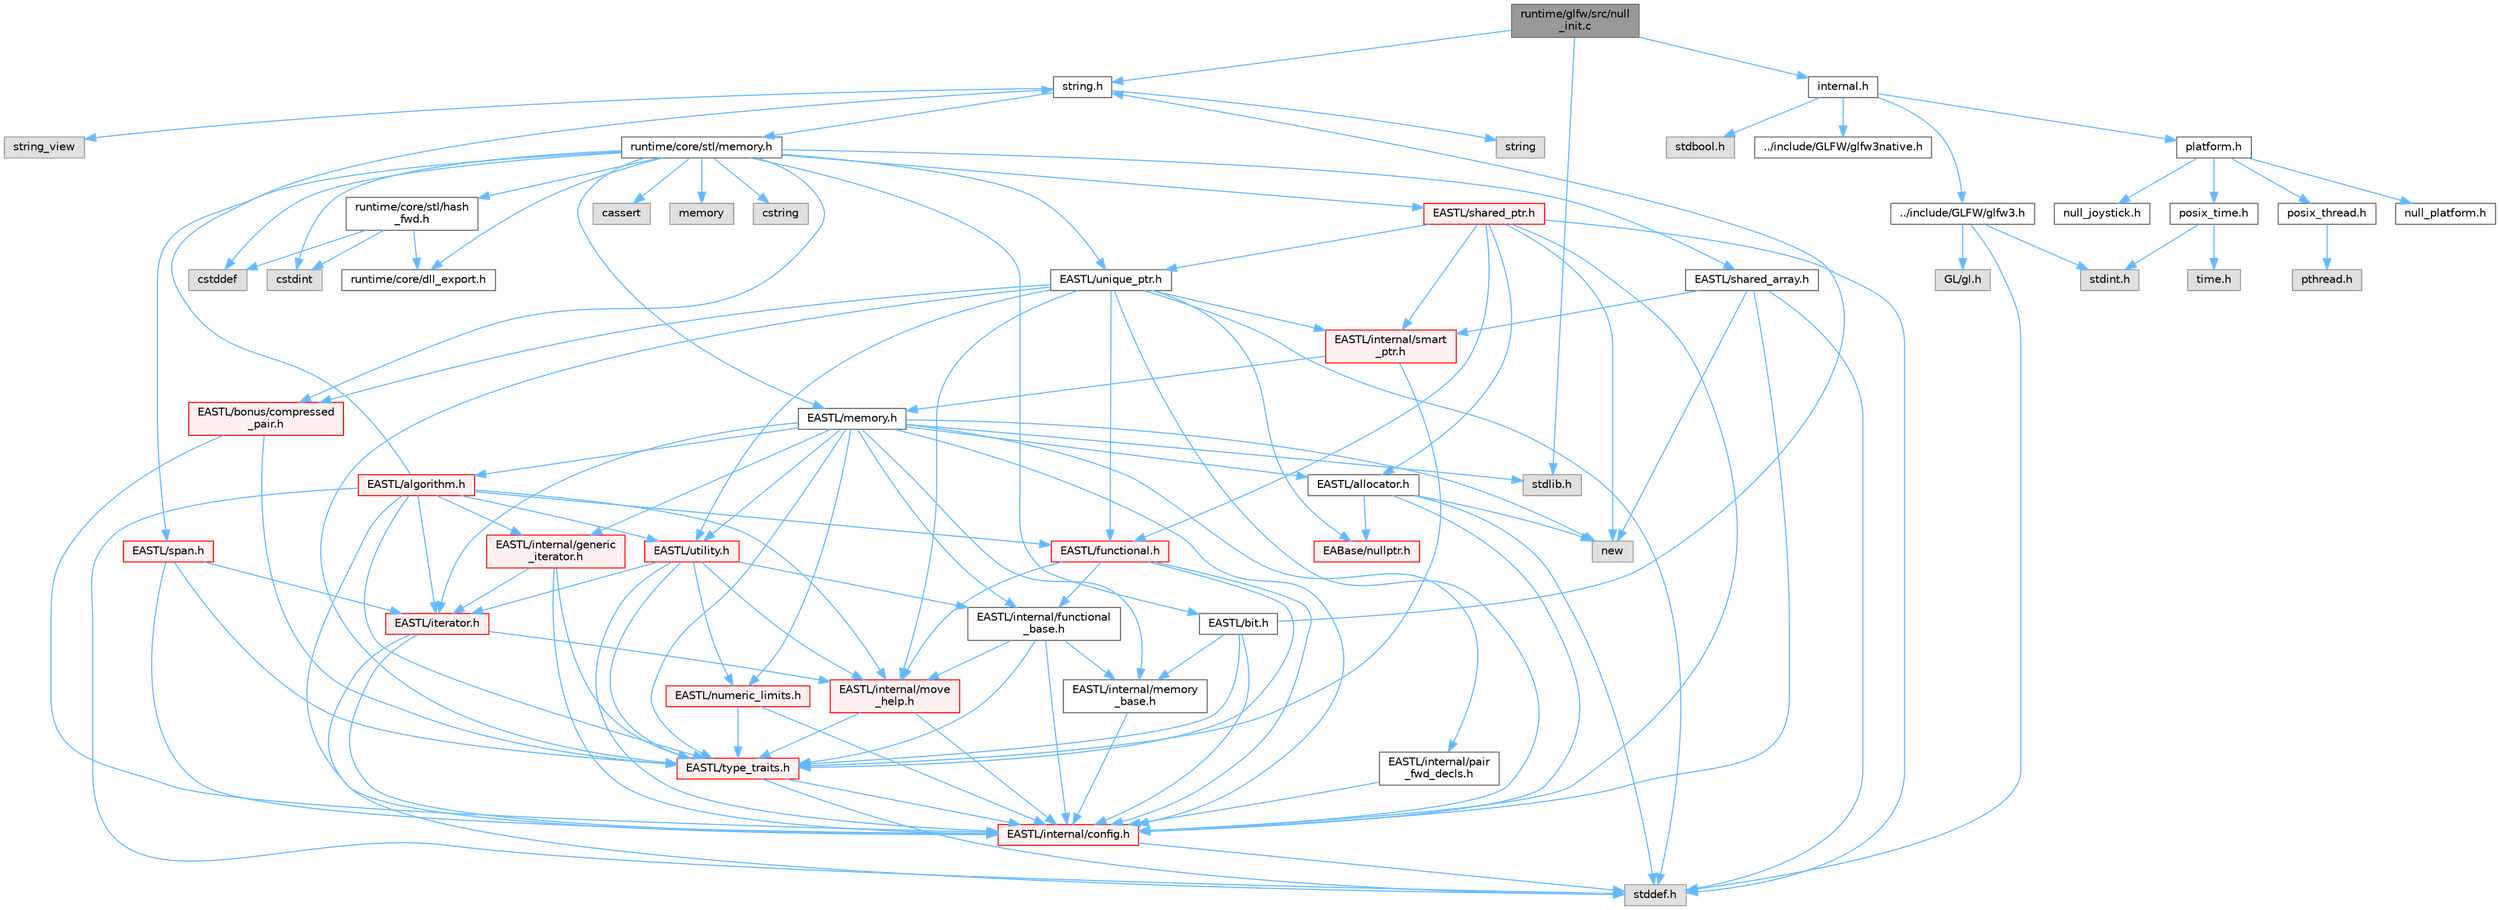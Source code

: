 digraph "runtime/glfw/src/null_init.c"
{
 // LATEX_PDF_SIZE
  bgcolor="transparent";
  edge [fontname=Helvetica,fontsize=10,labelfontname=Helvetica,labelfontsize=10];
  node [fontname=Helvetica,fontsize=10,shape=box,height=0.2,width=0.4];
  Node1 [id="Node000001",label="runtime/glfw/src/null\l_init.c",height=0.2,width=0.4,color="gray40", fillcolor="grey60", style="filled", fontcolor="black",tooltip=" "];
  Node1 -> Node2 [id="edge1_Node000001_Node000002",color="steelblue1",style="solid",tooltip=" "];
  Node2 [id="Node000002",label="internal.h",height=0.2,width=0.4,color="grey40", fillcolor="white", style="filled",URL="$glfw_2src_2internal_8h.html",tooltip=" "];
  Node2 -> Node3 [id="edge2_Node000002_Node000003",color="steelblue1",style="solid",tooltip=" "];
  Node3 [id="Node000003",label="../include/GLFW/glfw3.h",height=0.2,width=0.4,color="grey40", fillcolor="white", style="filled",URL="$glfw_2include_2_g_l_f_w_2glfw3_8h.html",tooltip="The header of the GLFW 3 API."];
  Node3 -> Node4 [id="edge3_Node000003_Node000004",color="steelblue1",style="solid",tooltip=" "];
  Node4 [id="Node000004",label="stddef.h",height=0.2,width=0.4,color="grey60", fillcolor="#E0E0E0", style="filled",tooltip=" "];
  Node3 -> Node5 [id="edge4_Node000003_Node000005",color="steelblue1",style="solid",tooltip=" "];
  Node5 [id="Node000005",label="stdint.h",height=0.2,width=0.4,color="grey60", fillcolor="#E0E0E0", style="filled",tooltip=" "];
  Node3 -> Node6 [id="edge5_Node000003_Node000006",color="steelblue1",style="solid",tooltip=" "];
  Node6 [id="Node000006",label="GL/gl.h",height=0.2,width=0.4,color="grey60", fillcolor="#E0E0E0", style="filled",tooltip=" "];
  Node2 -> Node7 [id="edge6_Node000002_Node000007",color="steelblue1",style="solid",tooltip=" "];
  Node7 [id="Node000007",label="stdbool.h",height=0.2,width=0.4,color="grey60", fillcolor="#E0E0E0", style="filled",tooltip=" "];
  Node2 -> Node8 [id="edge7_Node000002_Node000008",color="steelblue1",style="solid",tooltip=" "];
  Node8 [id="Node000008",label="platform.h",height=0.2,width=0.4,color="grey40", fillcolor="white", style="filled",URL="$glfw_2src_2_platform_8h.html",tooltip=" "];
  Node8 -> Node9 [id="edge8_Node000008_Node000009",color="steelblue1",style="solid",tooltip=" "];
  Node9 [id="Node000009",label="null_platform.h",height=0.2,width=0.4,color="grey40", fillcolor="white", style="filled",URL="$null__platform_8h.html",tooltip=" "];
  Node8 -> Node10 [id="edge9_Node000008_Node000010",color="steelblue1",style="solid",tooltip=" "];
  Node10 [id="Node000010",label="null_joystick.h",height=0.2,width=0.4,color="grey40", fillcolor="white", style="filled",URL="$null__joystick_8h.html",tooltip=" "];
  Node8 -> Node11 [id="edge10_Node000008_Node000011",color="steelblue1",style="solid",tooltip=" "];
  Node11 [id="Node000011",label="posix_thread.h",height=0.2,width=0.4,color="grey40", fillcolor="white", style="filled",URL="$posix__thread_8h.html",tooltip=" "];
  Node11 -> Node12 [id="edge11_Node000011_Node000012",color="steelblue1",style="solid",tooltip=" "];
  Node12 [id="Node000012",label="pthread.h",height=0.2,width=0.4,color="grey60", fillcolor="#E0E0E0", style="filled",tooltip=" "];
  Node8 -> Node13 [id="edge12_Node000008_Node000013",color="steelblue1",style="solid",tooltip=" "];
  Node13 [id="Node000013",label="posix_time.h",height=0.2,width=0.4,color="grey40", fillcolor="white", style="filled",URL="$posix__time_8h.html",tooltip=" "];
  Node13 -> Node5 [id="edge13_Node000013_Node000005",color="steelblue1",style="solid",tooltip=" "];
  Node13 -> Node14 [id="edge14_Node000013_Node000014",color="steelblue1",style="solid",tooltip=" "];
  Node14 [id="Node000014",label="time.h",height=0.2,width=0.4,color="grey60", fillcolor="#E0E0E0", style="filled",tooltip=" "];
  Node2 -> Node15 [id="edge15_Node000002_Node000015",color="steelblue1",style="solid",tooltip=" "];
  Node15 [id="Node000015",label="../include/GLFW/glfw3native.h",height=0.2,width=0.4,color="grey40", fillcolor="white", style="filled",URL="$glfw_2include_2_g_l_f_w_2glfw3native_8h.html",tooltip="The header of the native access functions."];
  Node1 -> Node16 [id="edge16_Node000001_Node000016",color="steelblue1",style="solid",tooltip=" "];
  Node16 [id="Node000016",label="stdlib.h",height=0.2,width=0.4,color="grey60", fillcolor="#E0E0E0", style="filled",tooltip=" "];
  Node1 -> Node17 [id="edge17_Node000001_Node000017",color="steelblue1",style="solid",tooltip=" "];
  Node17 [id="Node000017",label="string.h",height=0.2,width=0.4,color="grey40", fillcolor="white", style="filled",URL="$string_8h.html",tooltip=" "];
  Node17 -> Node18 [id="edge18_Node000017_Node000018",color="steelblue1",style="solid",tooltip=" "];
  Node18 [id="Node000018",label="string",height=0.2,width=0.4,color="grey60", fillcolor="#E0E0E0", style="filled",tooltip=" "];
  Node17 -> Node19 [id="edge19_Node000017_Node000019",color="steelblue1",style="solid",tooltip=" "];
  Node19 [id="Node000019",label="string_view",height=0.2,width=0.4,color="grey60", fillcolor="#E0E0E0", style="filled",tooltip=" "];
  Node17 -> Node20 [id="edge20_Node000017_Node000020",color="steelblue1",style="solid",tooltip=" "];
  Node20 [id="Node000020",label="runtime/core/stl/memory.h",height=0.2,width=0.4,color="grey40", fillcolor="white", style="filled",URL="$core_2stl_2memory_8h.html",tooltip=" "];
  Node20 -> Node21 [id="edge21_Node000020_Node000021",color="steelblue1",style="solid",tooltip=" "];
  Node21 [id="Node000021",label="cstddef",height=0.2,width=0.4,color="grey60", fillcolor="#E0E0E0", style="filled",tooltip=" "];
  Node20 -> Node22 [id="edge22_Node000020_Node000022",color="steelblue1",style="solid",tooltip=" "];
  Node22 [id="Node000022",label="cstdint",height=0.2,width=0.4,color="grey60", fillcolor="#E0E0E0", style="filled",tooltip=" "];
  Node20 -> Node23 [id="edge23_Node000020_Node000023",color="steelblue1",style="solid",tooltip=" "];
  Node23 [id="Node000023",label="cassert",height=0.2,width=0.4,color="grey60", fillcolor="#E0E0E0", style="filled",tooltip=" "];
  Node20 -> Node24 [id="edge24_Node000020_Node000024",color="steelblue1",style="solid",tooltip=" "];
  Node24 [id="Node000024",label="memory",height=0.2,width=0.4,color="grey60", fillcolor="#E0E0E0", style="filled",tooltip=" "];
  Node20 -> Node25 [id="edge25_Node000020_Node000025",color="steelblue1",style="solid",tooltip=" "];
  Node25 [id="Node000025",label="cstring",height=0.2,width=0.4,color="grey60", fillcolor="#E0E0E0", style="filled",tooltip=" "];
  Node20 -> Node26 [id="edge26_Node000020_Node000026",color="steelblue1",style="solid",tooltip=" "];
  Node26 [id="Node000026",label="EASTL/bit.h",height=0.2,width=0.4,color="grey40", fillcolor="white", style="filled",URL="$bit_8h.html",tooltip=" "];
  Node26 -> Node27 [id="edge27_Node000026_Node000027",color="steelblue1",style="solid",tooltip=" "];
  Node27 [id="Node000027",label="EASTL/internal/config.h",height=0.2,width=0.4,color="red", fillcolor="#FFF0F0", style="filled",URL="$config_8h.html",tooltip=" "];
  Node27 -> Node4 [id="edge28_Node000027_Node000004",color="steelblue1",style="solid",tooltip=" "];
  Node26 -> Node35 [id="edge29_Node000026_Node000035",color="steelblue1",style="solid",tooltip=" "];
  Node35 [id="Node000035",label="EASTL/internal/memory\l_base.h",height=0.2,width=0.4,color="grey40", fillcolor="white", style="filled",URL="$memory__base_8h.html",tooltip=" "];
  Node35 -> Node27 [id="edge30_Node000035_Node000027",color="steelblue1",style="solid",tooltip=" "];
  Node26 -> Node36 [id="edge31_Node000026_Node000036",color="steelblue1",style="solid",tooltip=" "];
  Node36 [id="Node000036",label="EASTL/type_traits.h",height=0.2,width=0.4,color="red", fillcolor="#FFF0F0", style="filled",URL="$_e_a_s_t_l_2include_2_e_a_s_t_l_2type__traits_8h.html",tooltip=" "];
  Node36 -> Node27 [id="edge32_Node000036_Node000027",color="steelblue1",style="solid",tooltip=" "];
  Node36 -> Node4 [id="edge33_Node000036_Node000004",color="steelblue1",style="solid",tooltip=" "];
  Node26 -> Node17 [id="edge34_Node000026_Node000017",color="steelblue1",style="solid",tooltip=" "];
  Node20 -> Node46 [id="edge35_Node000020_Node000046",color="steelblue1",style="solid",tooltip=" "];
  Node46 [id="Node000046",label="EASTL/memory.h",height=0.2,width=0.4,color="grey40", fillcolor="white", style="filled",URL="$_e_a_s_t_l_2include_2_e_a_s_t_l_2memory_8h.html",tooltip=" "];
  Node46 -> Node27 [id="edge36_Node000046_Node000027",color="steelblue1",style="solid",tooltip=" "];
  Node46 -> Node35 [id="edge37_Node000046_Node000035",color="steelblue1",style="solid",tooltip=" "];
  Node46 -> Node47 [id="edge38_Node000046_Node000047",color="steelblue1",style="solid",tooltip=" "];
  Node47 [id="Node000047",label="EASTL/internal/generic\l_iterator.h",height=0.2,width=0.4,color="red", fillcolor="#FFF0F0", style="filled",URL="$generic__iterator_8h.html",tooltip=" "];
  Node47 -> Node27 [id="edge39_Node000047_Node000027",color="steelblue1",style="solid",tooltip=" "];
  Node47 -> Node48 [id="edge40_Node000047_Node000048",color="steelblue1",style="solid",tooltip=" "];
  Node48 [id="Node000048",label="EASTL/iterator.h",height=0.2,width=0.4,color="red", fillcolor="#FFF0F0", style="filled",URL="$_e_a_s_t_l_2include_2_e_a_s_t_l_2iterator_8h.html",tooltip=" "];
  Node48 -> Node27 [id="edge41_Node000048_Node000027",color="steelblue1",style="solid",tooltip=" "];
  Node48 -> Node49 [id="edge42_Node000048_Node000049",color="steelblue1",style="solid",tooltip=" "];
  Node49 [id="Node000049",label="EASTL/internal/move\l_help.h",height=0.2,width=0.4,color="red", fillcolor="#FFF0F0", style="filled",URL="$move__help_8h.html",tooltip=" "];
  Node49 -> Node27 [id="edge43_Node000049_Node000027",color="steelblue1",style="solid",tooltip=" "];
  Node49 -> Node36 [id="edge44_Node000049_Node000036",color="steelblue1",style="solid",tooltip=" "];
  Node48 -> Node4 [id="edge45_Node000048_Node000004",color="steelblue1",style="solid",tooltip=" "];
  Node47 -> Node36 [id="edge46_Node000047_Node000036",color="steelblue1",style="solid",tooltip=" "];
  Node46 -> Node51 [id="edge47_Node000046_Node000051",color="steelblue1",style="solid",tooltip=" "];
  Node51 [id="Node000051",label="EASTL/internal/pair\l_fwd_decls.h",height=0.2,width=0.4,color="grey40", fillcolor="white", style="filled",URL="$pair__fwd__decls_8h.html",tooltip=" "];
  Node51 -> Node27 [id="edge48_Node000051_Node000027",color="steelblue1",style="solid",tooltip=" "];
  Node46 -> Node52 [id="edge49_Node000046_Node000052",color="steelblue1",style="solid",tooltip=" "];
  Node52 [id="Node000052",label="EASTL/internal/functional\l_base.h",height=0.2,width=0.4,color="grey40", fillcolor="white", style="filled",URL="$functional__base_8h.html",tooltip=" "];
  Node52 -> Node27 [id="edge50_Node000052_Node000027",color="steelblue1",style="solid",tooltip=" "];
  Node52 -> Node35 [id="edge51_Node000052_Node000035",color="steelblue1",style="solid",tooltip=" "];
  Node52 -> Node49 [id="edge52_Node000052_Node000049",color="steelblue1",style="solid",tooltip=" "];
  Node52 -> Node36 [id="edge53_Node000052_Node000036",color="steelblue1",style="solid",tooltip=" "];
  Node46 -> Node53 [id="edge54_Node000046_Node000053",color="steelblue1",style="solid",tooltip=" "];
  Node53 [id="Node000053",label="EASTL/algorithm.h",height=0.2,width=0.4,color="red", fillcolor="#FFF0F0", style="filled",URL="$_e_a_s_t_l_2include_2_e_a_s_t_l_2algorithm_8h.html",tooltip=" "];
  Node53 -> Node27 [id="edge55_Node000053_Node000027",color="steelblue1",style="solid",tooltip=" "];
  Node53 -> Node36 [id="edge56_Node000053_Node000036",color="steelblue1",style="solid",tooltip=" "];
  Node53 -> Node49 [id="edge57_Node000053_Node000049",color="steelblue1",style="solid",tooltip=" "];
  Node53 -> Node48 [id="edge58_Node000053_Node000048",color="steelblue1",style="solid",tooltip=" "];
  Node53 -> Node56 [id="edge59_Node000053_Node000056",color="steelblue1",style="solid",tooltip=" "];
  Node56 [id="Node000056",label="EASTL/functional.h",height=0.2,width=0.4,color="red", fillcolor="#FFF0F0", style="filled",URL="$_e_a_s_t_l_2include_2_e_a_s_t_l_2functional_8h.html",tooltip=" "];
  Node56 -> Node27 [id="edge60_Node000056_Node000027",color="steelblue1",style="solid",tooltip=" "];
  Node56 -> Node49 [id="edge61_Node000056_Node000049",color="steelblue1",style="solid",tooltip=" "];
  Node56 -> Node36 [id="edge62_Node000056_Node000036",color="steelblue1",style="solid",tooltip=" "];
  Node56 -> Node52 [id="edge63_Node000056_Node000052",color="steelblue1",style="solid",tooltip=" "];
  Node53 -> Node63 [id="edge64_Node000053_Node000063",color="steelblue1",style="solid",tooltip=" "];
  Node63 [id="Node000063",label="EASTL/utility.h",height=0.2,width=0.4,color="red", fillcolor="#FFF0F0", style="filled",URL="$_e_a_s_t_l_2include_2_e_a_s_t_l_2utility_8h.html",tooltip=" "];
  Node63 -> Node27 [id="edge65_Node000063_Node000027",color="steelblue1",style="solid",tooltip=" "];
  Node63 -> Node36 [id="edge66_Node000063_Node000036",color="steelblue1",style="solid",tooltip=" "];
  Node63 -> Node48 [id="edge67_Node000063_Node000048",color="steelblue1",style="solid",tooltip=" "];
  Node63 -> Node64 [id="edge68_Node000063_Node000064",color="steelblue1",style="solid",tooltip=" "];
  Node64 [id="Node000064",label="EASTL/numeric_limits.h",height=0.2,width=0.4,color="red", fillcolor="#FFF0F0", style="filled",URL="$numeric__limits_8h.html",tooltip=" "];
  Node64 -> Node27 [id="edge69_Node000064_Node000027",color="steelblue1",style="solid",tooltip=" "];
  Node64 -> Node36 [id="edge70_Node000064_Node000036",color="steelblue1",style="solid",tooltip=" "];
  Node63 -> Node52 [id="edge71_Node000063_Node000052",color="steelblue1",style="solid",tooltip=" "];
  Node63 -> Node49 [id="edge72_Node000063_Node000049",color="steelblue1",style="solid",tooltip=" "];
  Node53 -> Node47 [id="edge73_Node000053_Node000047",color="steelblue1",style="solid",tooltip=" "];
  Node53 -> Node4 [id="edge74_Node000053_Node000004",color="steelblue1",style="solid",tooltip=" "];
  Node53 -> Node17 [id="edge75_Node000053_Node000017",color="steelblue1",style="solid",tooltip=" "];
  Node46 -> Node36 [id="edge76_Node000046_Node000036",color="steelblue1",style="solid",tooltip=" "];
  Node46 -> Node60 [id="edge77_Node000046_Node000060",color="steelblue1",style="solid",tooltip=" "];
  Node60 [id="Node000060",label="EASTL/allocator.h",height=0.2,width=0.4,color="grey40", fillcolor="white", style="filled",URL="$allocator_8h.html",tooltip=" "];
  Node60 -> Node27 [id="edge78_Node000060_Node000027",color="steelblue1",style="solid",tooltip=" "];
  Node60 -> Node38 [id="edge79_Node000060_Node000038",color="steelblue1",style="solid",tooltip=" "];
  Node38 [id="Node000038",label="EABase/nullptr.h",height=0.2,width=0.4,color="red", fillcolor="#FFF0F0", style="filled",URL="$nullptr_8h.html",tooltip=" "];
  Node60 -> Node4 [id="edge80_Node000060_Node000004",color="steelblue1",style="solid",tooltip=" "];
  Node60 -> Node61 [id="edge81_Node000060_Node000061",color="steelblue1",style="solid",tooltip=" "];
  Node61 [id="Node000061",label="new",height=0.2,width=0.4,color="grey60", fillcolor="#E0E0E0", style="filled",tooltip=" "];
  Node46 -> Node48 [id="edge82_Node000046_Node000048",color="steelblue1",style="solid",tooltip=" "];
  Node46 -> Node63 [id="edge83_Node000046_Node000063",color="steelblue1",style="solid",tooltip=" "];
  Node46 -> Node64 [id="edge84_Node000046_Node000064",color="steelblue1",style="solid",tooltip=" "];
  Node46 -> Node16 [id="edge85_Node000046_Node000016",color="steelblue1",style="solid",tooltip=" "];
  Node46 -> Node61 [id="edge86_Node000046_Node000061",color="steelblue1",style="solid",tooltip=" "];
  Node20 -> Node73 [id="edge87_Node000020_Node000073",color="steelblue1",style="solid",tooltip=" "];
  Node73 [id="Node000073",label="EASTL/shared_array.h",height=0.2,width=0.4,color="grey40", fillcolor="white", style="filled",URL="$shared__array_8h.html",tooltip=" "];
  Node73 -> Node27 [id="edge88_Node000073_Node000027",color="steelblue1",style="solid",tooltip=" "];
  Node73 -> Node74 [id="edge89_Node000073_Node000074",color="steelblue1",style="solid",tooltip=" "];
  Node74 [id="Node000074",label="EASTL/internal/smart\l_ptr.h",height=0.2,width=0.4,color="red", fillcolor="#FFF0F0", style="filled",URL="$smart__ptr_8h.html",tooltip=" "];
  Node74 -> Node46 [id="edge90_Node000074_Node000046",color="steelblue1",style="solid",tooltip=" "];
  Node74 -> Node36 [id="edge91_Node000074_Node000036",color="steelblue1",style="solid",tooltip=" "];
  Node73 -> Node61 [id="edge92_Node000073_Node000061",color="steelblue1",style="solid",tooltip=" "];
  Node73 -> Node4 [id="edge93_Node000073_Node000004",color="steelblue1",style="solid",tooltip=" "];
  Node20 -> Node76 [id="edge94_Node000020_Node000076",color="steelblue1",style="solid",tooltip=" "];
  Node76 [id="Node000076",label="EASTL/unique_ptr.h",height=0.2,width=0.4,color="grey40", fillcolor="white", style="filled",URL="$unique__ptr_8h.html",tooltip=" "];
  Node76 -> Node38 [id="edge95_Node000076_Node000038",color="steelblue1",style="solid",tooltip=" "];
  Node76 -> Node77 [id="edge96_Node000076_Node000077",color="steelblue1",style="solid",tooltip=" "];
  Node77 [id="Node000077",label="EASTL/bonus/compressed\l_pair.h",height=0.2,width=0.4,color="red", fillcolor="#FFF0F0", style="filled",URL="$compressed__pair_8h.html",tooltip=" "];
  Node77 -> Node27 [id="edge97_Node000077_Node000027",color="steelblue1",style="solid",tooltip=" "];
  Node77 -> Node36 [id="edge98_Node000077_Node000036",color="steelblue1",style="solid",tooltip=" "];
  Node76 -> Node56 [id="edge99_Node000076_Node000056",color="steelblue1",style="solid",tooltip=" "];
  Node76 -> Node27 [id="edge100_Node000076_Node000027",color="steelblue1",style="solid",tooltip=" "];
  Node76 -> Node49 [id="edge101_Node000076_Node000049",color="steelblue1",style="solid",tooltip=" "];
  Node76 -> Node74 [id="edge102_Node000076_Node000074",color="steelblue1",style="solid",tooltip=" "];
  Node76 -> Node36 [id="edge103_Node000076_Node000036",color="steelblue1",style="solid",tooltip=" "];
  Node76 -> Node63 [id="edge104_Node000076_Node000063",color="steelblue1",style="solid",tooltip=" "];
  Node76 -> Node4 [id="edge105_Node000076_Node000004",color="steelblue1",style="solid",tooltip=" "];
  Node20 -> Node79 [id="edge106_Node000020_Node000079",color="steelblue1",style="solid",tooltip=" "];
  Node79 [id="Node000079",label="EASTL/shared_ptr.h",height=0.2,width=0.4,color="red", fillcolor="#FFF0F0", style="filled",URL="$shared__ptr_8h.html",tooltip=" "];
  Node79 -> Node27 [id="edge107_Node000079_Node000027",color="steelblue1",style="solid",tooltip=" "];
  Node79 -> Node74 [id="edge108_Node000079_Node000074",color="steelblue1",style="solid",tooltip=" "];
  Node79 -> Node76 [id="edge109_Node000079_Node000076",color="steelblue1",style="solid",tooltip=" "];
  Node79 -> Node56 [id="edge110_Node000079_Node000056",color="steelblue1",style="solid",tooltip=" "];
  Node79 -> Node60 [id="edge111_Node000079_Node000060",color="steelblue1",style="solid",tooltip=" "];
  Node79 -> Node61 [id="edge112_Node000079_Node000061",color="steelblue1",style="solid",tooltip=" "];
  Node79 -> Node4 [id="edge113_Node000079_Node000004",color="steelblue1",style="solid",tooltip=" "];
  Node20 -> Node159 [id="edge114_Node000020_Node000159",color="steelblue1",style="solid",tooltip=" "];
  Node159 [id="Node000159",label="EASTL/span.h",height=0.2,width=0.4,color="red", fillcolor="#FFF0F0", style="filled",URL="$span_8h.html",tooltip=" "];
  Node159 -> Node27 [id="edge115_Node000159_Node000027",color="steelblue1",style="solid",tooltip=" "];
  Node159 -> Node36 [id="edge116_Node000159_Node000036",color="steelblue1",style="solid",tooltip=" "];
  Node159 -> Node48 [id="edge117_Node000159_Node000048",color="steelblue1",style="solid",tooltip=" "];
  Node20 -> Node77 [id="edge118_Node000020_Node000077",color="steelblue1",style="solid",tooltip=" "];
  Node20 -> Node162 [id="edge119_Node000020_Node000162",color="steelblue1",style="solid",tooltip=" "];
  Node162 [id="Node000162",label="runtime/core/dll_export.h",height=0.2,width=0.4,color="grey40", fillcolor="white", style="filled",URL="$dll__export_8h.html",tooltip=" "];
  Node20 -> Node163 [id="edge120_Node000020_Node000163",color="steelblue1",style="solid",tooltip=" "];
  Node163 [id="Node000163",label="runtime/core/stl/hash\l_fwd.h",height=0.2,width=0.4,color="grey40", fillcolor="white", style="filled",URL="$hash__fwd_8h.html",tooltip=" "];
  Node163 -> Node21 [id="edge121_Node000163_Node000021",color="steelblue1",style="solid",tooltip=" "];
  Node163 -> Node22 [id="edge122_Node000163_Node000022",color="steelblue1",style="solid",tooltip=" "];
  Node163 -> Node162 [id="edge123_Node000163_Node000162",color="steelblue1",style="solid",tooltip=" "];
}
